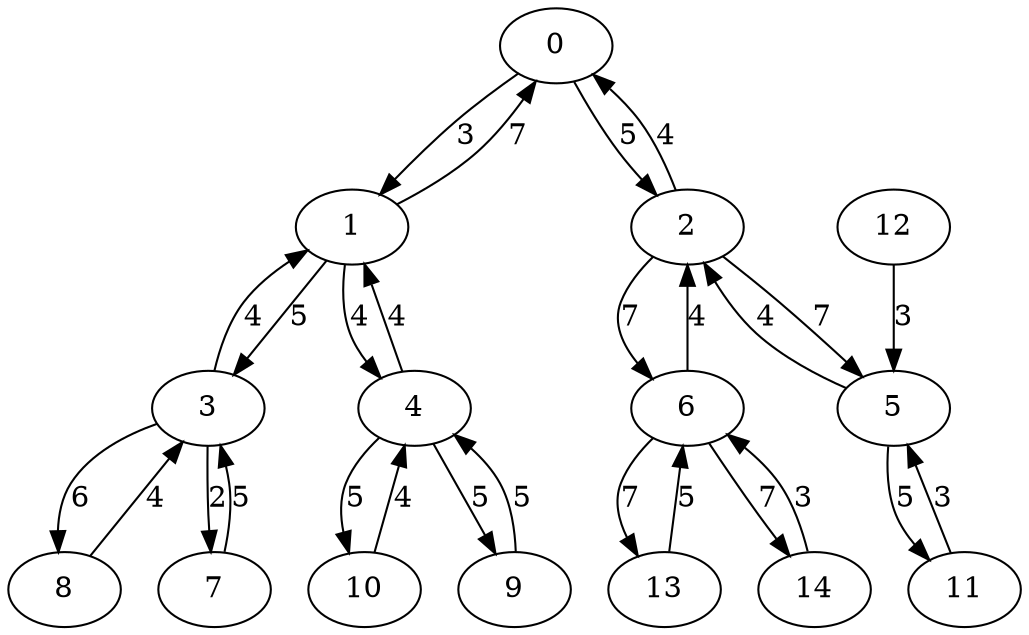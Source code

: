 strict digraph "" {
	0 -> 1	[label=3];
	0 -> 2	[label=5];
	1 -> 0	[label=7];
	1 -> 3	[label=5];
	1 -> 4	[label=4];
	2 -> 0	[label=4];
	2 -> 5	[label=7];
	2 -> 6	[label=7];
	3 -> 1	[label=4];
	3 -> 7	[label=2];
	3 -> 8	[label=6];
	4 -> 1	[label=4];
	4 -> 9	[label=5];
	4 -> 10	[label=5];
	5 -> 2	[label=4];
	5 -> 11	[label=5];
	6 -> 2	[label=4];
	6 -> 13	[label=7];
	6 -> 14	[label=7];
	7 -> 3	[label=5];
	8 -> 3	[label=4];
	9 -> 4	[label=5];
	10 -> 4	[label=4];
	11 -> 5	[label=3];
	12 -> 5	[label=3];
	13 -> 6	[label=5];
	14 -> 6	[label=3];
}
